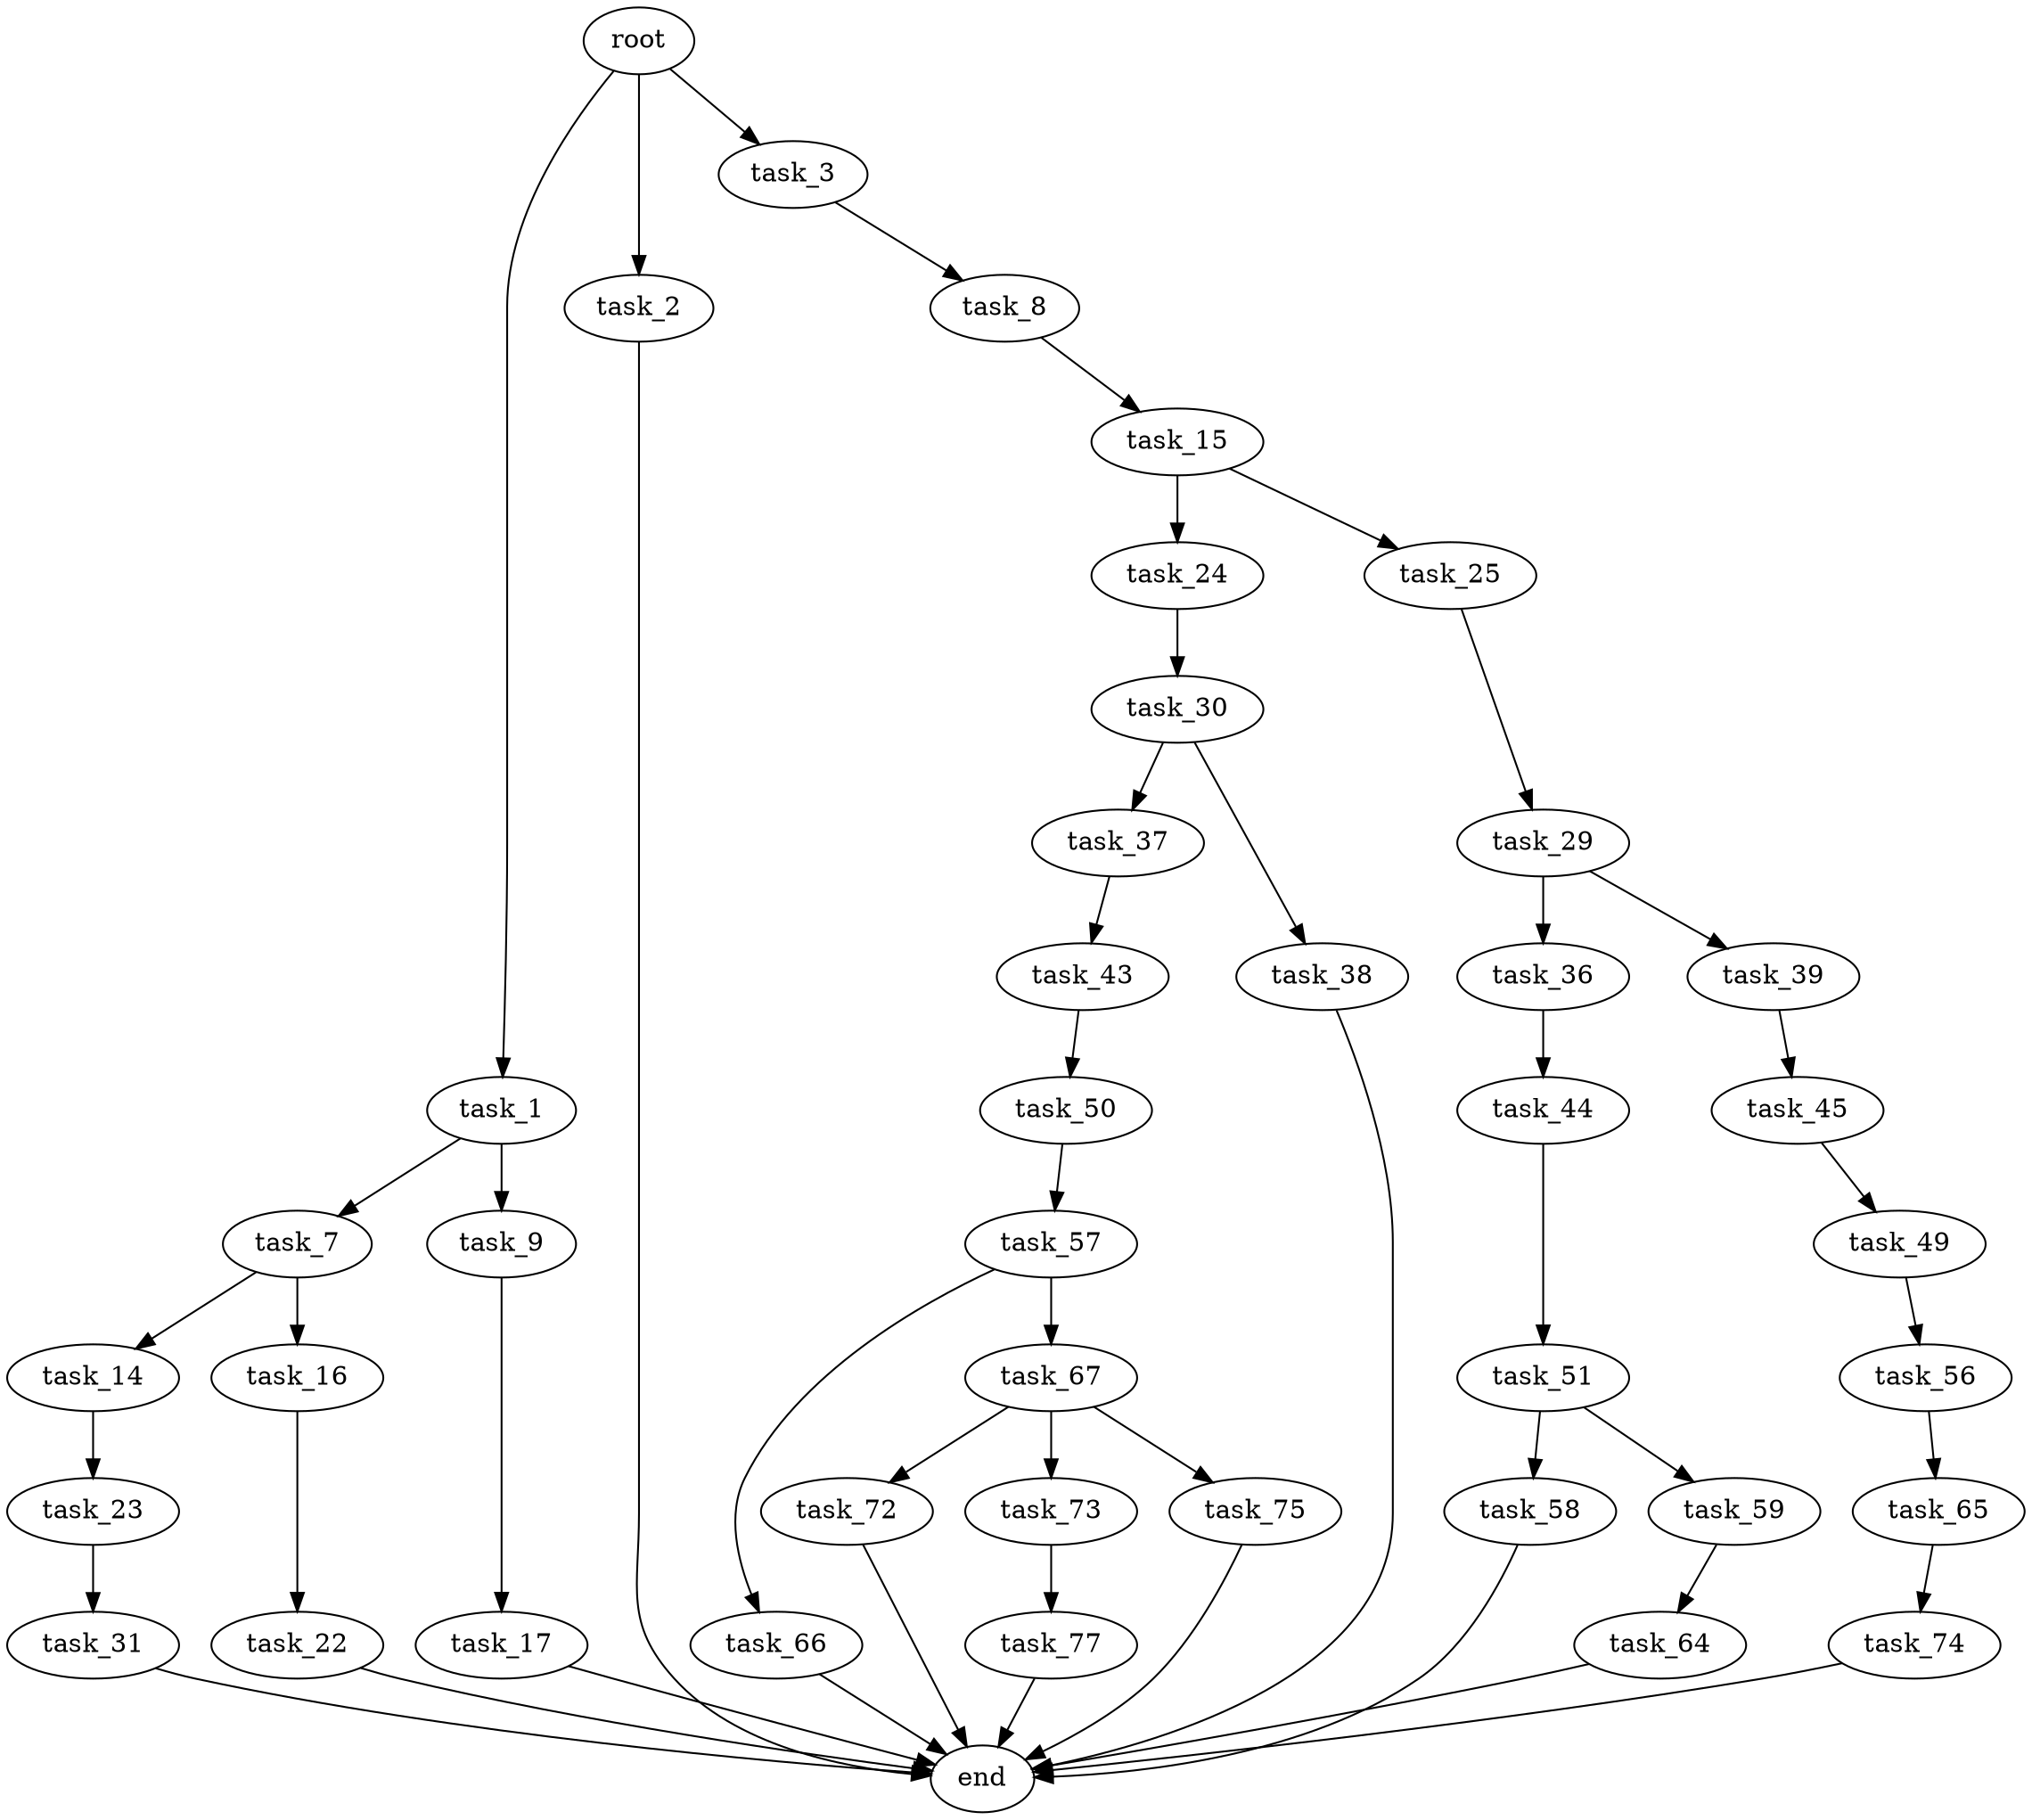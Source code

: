 digraph G {
  root [size="0.000000"];
  task_1 [size="602168260843.000000"];
  task_2 [size="68719476736.000000"];
  task_3 [size="542294787581.000000"];
  task_7 [size="527699956256.000000"];
  task_8 [size="3750778962.000000"];
  task_9 [size="741923376542.000000"];
  task_14 [size="258255785309.000000"];
  task_15 [size="549755813888.000000"];
  task_16 [size="5739770965.000000"];
  task_17 [size="7919224205.000000"];
  task_22 [size="5044216959.000000"];
  task_23 [size="782757789696.000000"];
  task_24 [size="134217728000.000000"];
  task_25 [size="368293445632.000000"];
  task_29 [size="33347482251.000000"];
  task_30 [size="21828709675.000000"];
  task_31 [size="1294820640.000000"];
  task_36 [size="1246037926.000000"];
  task_37 [size="2857005073.000000"];
  task_38 [size="13283101168.000000"];
  task_39 [size="7922796942.000000"];
  task_43 [size="350520661074.000000"];
  task_44 [size="8589934592.000000"];
  task_45 [size="68719476736.000000"];
  task_49 [size="511998984616.000000"];
  task_50 [size="117102159714.000000"];
  task_51 [size="134217728000.000000"];
  task_56 [size="175638665508.000000"];
  task_57 [size="231928233984.000000"];
  task_58 [size="14254587452.000000"];
  task_59 [size="782757789696.000000"];
  task_64 [size="231928233984.000000"];
  task_65 [size="134217728000.000000"];
  task_66 [size="4345548646.000000"];
  task_67 [size="20336102795.000000"];
  task_72 [size="3914660065.000000"];
  task_73 [size="1073741824000.000000"];
  task_74 [size="12322724474.000000"];
  task_75 [size="28991029248.000000"];
  task_77 [size="1429578538.000000"];
  end [size="0.000000"];

  root -> task_1 [size="1.000000"];
  root -> task_2 [size="1.000000"];
  root -> task_3 [size="1.000000"];
  task_1 -> task_7 [size="411041792.000000"];
  task_1 -> task_9 [size="411041792.000000"];
  task_2 -> end [size="1.000000"];
  task_3 -> task_8 [size="411041792.000000"];
  task_7 -> task_14 [size="679477248.000000"];
  task_7 -> task_16 [size="679477248.000000"];
  task_8 -> task_15 [size="301989888.000000"];
  task_9 -> task_17 [size="536870912.000000"];
  task_14 -> task_23 [size="301989888.000000"];
  task_15 -> task_24 [size="536870912.000000"];
  task_15 -> task_25 [size="536870912.000000"];
  task_16 -> task_22 [size="134217728.000000"];
  task_17 -> end [size="1.000000"];
  task_22 -> end [size="1.000000"];
  task_23 -> task_31 [size="679477248.000000"];
  task_24 -> task_30 [size="209715200.000000"];
  task_25 -> task_29 [size="411041792.000000"];
  task_29 -> task_36 [size="838860800.000000"];
  task_29 -> task_39 [size="838860800.000000"];
  task_30 -> task_37 [size="33554432.000000"];
  task_30 -> task_38 [size="33554432.000000"];
  task_31 -> end [size="1.000000"];
  task_36 -> task_44 [size="33554432.000000"];
  task_37 -> task_43 [size="75497472.000000"];
  task_38 -> end [size="1.000000"];
  task_39 -> task_45 [size="301989888.000000"];
  task_43 -> task_50 [size="301989888.000000"];
  task_44 -> task_51 [size="33554432.000000"];
  task_45 -> task_49 [size="134217728.000000"];
  task_49 -> task_56 [size="411041792.000000"];
  task_50 -> task_57 [size="134217728.000000"];
  task_51 -> task_58 [size="209715200.000000"];
  task_51 -> task_59 [size="209715200.000000"];
  task_56 -> task_65 [size="134217728.000000"];
  task_57 -> task_66 [size="301989888.000000"];
  task_57 -> task_67 [size="301989888.000000"];
  task_58 -> end [size="1.000000"];
  task_59 -> task_64 [size="679477248.000000"];
  task_64 -> end [size="1.000000"];
  task_65 -> task_74 [size="209715200.000000"];
  task_66 -> end [size="1.000000"];
  task_67 -> task_72 [size="33554432.000000"];
  task_67 -> task_73 [size="33554432.000000"];
  task_67 -> task_75 [size="33554432.000000"];
  task_72 -> end [size="1.000000"];
  task_73 -> task_77 [size="838860800.000000"];
  task_74 -> end [size="1.000000"];
  task_75 -> end [size="1.000000"];
  task_77 -> end [size="1.000000"];
}
